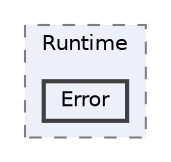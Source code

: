 digraph "src/BadScript2/Runtime/Error"
{
 // LATEX_PDF_SIZE
  bgcolor="transparent";
  edge [fontname=Helvetica,fontsize=10,labelfontname=Helvetica,labelfontsize=10];
  node [fontname=Helvetica,fontsize=10,shape=box,height=0.2,width=0.4];
  compound=true
  subgraph clusterdir_6658744b4fac2b7f3aa26e3064ca232d {
    graph [ bgcolor="#edf0f7", pencolor="grey50", label="Runtime", fontname=Helvetica,fontsize=10 style="filled,dashed", URL="dir_6658744b4fac2b7f3aa26e3064ca232d.html",tooltip=""]
  dir_1ab626543ad6ddc5f405db52a5682417 [label="Error", fillcolor="#edf0f7", color="grey25", style="filled,bold", URL="dir_1ab626543ad6ddc5f405db52a5682417.html",tooltip=""];
  }
}
